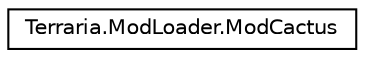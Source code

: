 digraph "Graphical Class Hierarchy"
{
 // LATEX_PDF_SIZE
  edge [fontname="Helvetica",fontsize="10",labelfontname="Helvetica",labelfontsize="10"];
  node [fontname="Helvetica",fontsize="10",shape=record];
  rankdir="LR";
  Node0 [label="Terraria.ModLoader.ModCactus",height=0.2,width=0.4,color="black", fillcolor="white", style="filled",URL="$class_terraria_1_1_mod_loader_1_1_mod_cactus.html",tooltip="This class represents a type of modded cactus. The cactus will share a tile ID with the vanilla cacti..."];
}
